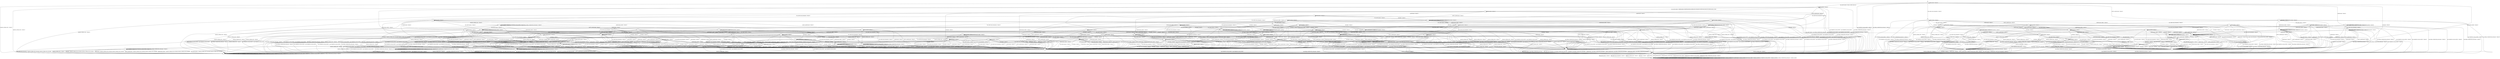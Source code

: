 digraph g {

	s0 [shape="circle" label="s0"];
	s1 [shape="circle" label="s1"];
	s2 [shape="circle" label="s2"];
	s3 [shape="circle" label="s3"];
	s4 [shape="circle" label="s4"];
	s5 [shape="circle" label="s5"];
	s6 [shape="circle" label="s6"];
	s7 [shape="circle" label="s7"];
	s8 [shape="circle" label="s8"];
	s9 [shape="circle" label="s9"];
	s10 [shape="circle" label="s10"];
	s11 [shape="circle" label="s11"];
	s12 [shape="circle" label="s12"];
	s13 [shape="circle" label="s13"];
	s14 [shape="circle" label="s14"];
	s15 [shape="circle" label="s15"];
	s16 [shape="circle" label="s16"];
	s17 [shape="circle" label="s17"];
	s18 [shape="circle" label="s18"];
	s19 [shape="circle" label="s19"];
	s20 [shape="circle" label="s20"];
	s21 [shape="circle" label="s21"];
	s22 [shape="circle" label="s22"];
	s23 [shape="circle" label="s23"];
	s24 [shape="circle" label="s24"];
	s25 [shape="circle" label="s25"];
	s26 [shape="circle" label="s26"];
	s27 [shape="circle" label="s27"];
	s28 [shape="circle" label="s28"];
	s29 [shape="circle" label="s29"];
	s30 [shape="circle" label="s30"];
	s31 [shape="circle" label="s31"];
	s32 [shape="circle" label="s32"];
	s33 [shape="circle" label="s33"];
	s34 [shape="circle" label="s34"];
	s35 [shape="circle" label="s35"];
	s36 [shape="circle" label="s36"];
	s37 [shape="circle" label="s37"];
	s38 [shape="circle" label="s38"];
	s39 [shape="circle" label="s39"];
	s40 [shape="circle" label="s40"];
	s41 [shape="circle" label="s41"];
	s42 [shape="circle" label="s42"];
	s43 [shape="circle" label="s43"];
	s44 [shape="circle" label="s44"];
	s45 [shape="circle" label="s45"];
	s46 [shape="circle" label="s46"];
	s47 [shape="circle" label="s47"];
	s48 [shape="circle" label="s48"];
	s49 [shape="circle" label="s49"];
	s50 [shape="circle" label="s50"];
	s51 [shape="circle" label="s51"];
	s52 [shape="circle" label="s52"];
	s53 [shape="circle" label="s53"];
	s54 [shape="circle" label="s54"];
	s55 [shape="circle" label="s55"];
	s56 [shape="circle" label="s56"];
	s57 [shape="circle" label="s57"];
	s58 [shape="circle" label="s58"];
	s59 [shape="circle" label="s59"];
	s60 [shape="circle" label="s60"];
	s61 [shape="circle" label="s61"];
	s62 [shape="circle" label="s62"];
	s63 [shape="circle" label="s63"];
	s64 [shape="circle" label="s64"];
	s65 [shape="circle" label="s65"];
	s66 [shape="circle" label="s66"];
	s67 [shape="circle" label="s67"];
	s68 [shape="circle" label="s68"];
	s69 [shape="circle" label="s69"];
	s70 [shape="circle" label="s70"];
	s71 [shape="circle" label="s71"];
	s72 [shape="circle" label="s72"];
	s73 [shape="circle" label="s73"];
	s74 [shape="circle" label="s74"];
	s75 [shape="circle" label="s75"];
	s76 [shape="circle" label="s76"];
	s77 [shape="circle" label="s77"];
	s0 -> s2 [label="DH_CLIENT_HELLO / HELLO_VERIFY_REQUEST"];
	s0 -> s26 [label="DH_CLIENT_KEY_EXCHANGE / TIMEOUT"];
	s0 -> s1 [label="CHANGE_CIPHER_SPEC / TIMEOUT"];
	s0 -> s19 [label="FINISHED / TIMEOUT"];
	s0 -> s0 [label="APPLICATION / TIMEOUT"];
	s0 -> s35 [label="CERTIFICATE / TIMEOUT"];
	s0 -> s30 [label="EMPTY_CERTIFICATE / TIMEOUT"];
	s0 -> s19 [label="CERTIFICATE_VERIFY / TIMEOUT"];
	s0 -> s5 [label="Alert(WARNING,CLOSE_NOTIFY) / TIMEOUT"];
	s0 -> s5 [label="Alert(FATAL,UNEXPECTED_MESSAGE) / TIMEOUT"];
	s1 -> s1 [label="DH_CLIENT_HELLO / TIMEOUT"];
	s1 -> s1 [label="DH_CLIENT_KEY_EXCHANGE / TIMEOUT"];
	s1 -> s1 [label="CHANGE_CIPHER_SPEC / TIMEOUT"];
	s1 -> s1 [label="FINISHED / TIMEOUT"];
	s1 -> s1 [label="APPLICATION / TIMEOUT"];
	s1 -> s1 [label="CERTIFICATE / TIMEOUT"];
	s1 -> s1 [label="EMPTY_CERTIFICATE / TIMEOUT"];
	s1 -> s1 [label="CERTIFICATE_VERIFY / TIMEOUT"];
	s1 -> s1 [label="Alert(WARNING,CLOSE_NOTIFY) / TIMEOUT"];
	s1 -> s1 [label="Alert(FATAL,UNEXPECTED_MESSAGE) / TIMEOUT"];
	s2 -> s3 [label="DH_CLIENT_HELLO / SERVER_HELLO,CERTIFICATE,DHE_SERVER_KEY_EXCHANGE,CERTIFICATE_REQUEST,SERVER_HELLO_DONE"];
	s2 -> s22 [label="DH_CLIENT_KEY_EXCHANGE / TIMEOUT"];
	s2 -> s1 [label="CHANGE_CIPHER_SPEC / TIMEOUT"];
	s2 -> s4 [label="FINISHED / TIMEOUT"];
	s2 -> s2 [label="APPLICATION / TIMEOUT"];
	s2 -> s24 [label="CERTIFICATE / TIMEOUT"];
	s2 -> s16 [label="EMPTY_CERTIFICATE / TIMEOUT"];
	s2 -> s4 [label="CERTIFICATE_VERIFY / TIMEOUT"];
	s2 -> s5 [label="Alert(WARNING,CLOSE_NOTIFY) / Alert(WARNING,CLOSE_NOTIFY)"];
	s2 -> s5 [label="Alert(FATAL,UNEXPECTED_MESSAGE) / TIMEOUT"];
	s3 -> s5 [label="DH_CLIENT_HELLO / Alert(FATAL,UNEXPECTED_MESSAGE)"];
	s3 -> s20 [label="DH_CLIENT_KEY_EXCHANGE / TIMEOUT"];
	s3 -> s1 [label="CHANGE_CIPHER_SPEC / TIMEOUT"];
	s3 -> s4 [label="FINISHED / TIMEOUT"];
	s3 -> s3 [label="APPLICATION / TIMEOUT"];
	s3 -> s7 [label="CERTIFICATE / TIMEOUT"];
	s3 -> s11 [label="EMPTY_CERTIFICATE / TIMEOUT"];
	s3 -> s4 [label="CERTIFICATE_VERIFY / TIMEOUT"];
	s3 -> s5 [label="Alert(WARNING,CLOSE_NOTIFY) / Alert(WARNING,CLOSE_NOTIFY)"];
	s3 -> s5 [label="Alert(FATAL,UNEXPECTED_MESSAGE) / TIMEOUT"];
	s4 -> s4 [label="DH_CLIENT_HELLO / TIMEOUT"];
	s4 -> s4 [label="DH_CLIENT_KEY_EXCHANGE / TIMEOUT"];
	s4 -> s1 [label="CHANGE_CIPHER_SPEC / TIMEOUT"];
	s4 -> s4 [label="FINISHED / TIMEOUT"];
	s4 -> s4 [label="APPLICATION / TIMEOUT"];
	s4 -> s4 [label="CERTIFICATE / TIMEOUT"];
	s4 -> s4 [label="EMPTY_CERTIFICATE / TIMEOUT"];
	s4 -> s4 [label="CERTIFICATE_VERIFY / TIMEOUT"];
	s4 -> s5 [label="Alert(WARNING,CLOSE_NOTIFY) / Alert(WARNING,CLOSE_NOTIFY)"];
	s4 -> s5 [label="Alert(FATAL,UNEXPECTED_MESSAGE) / TIMEOUT"];
	s5 -> s6 [label="DH_CLIENT_HELLO / TIMEOUT"];
	s5 -> s6 [label="DH_CLIENT_KEY_EXCHANGE / TIMEOUT"];
	s5 -> s6 [label="CHANGE_CIPHER_SPEC / TIMEOUT"];
	s5 -> s6 [label="FINISHED / TIMEOUT"];
	s5 -> s6 [label="APPLICATION / TIMEOUT"];
	s5 -> s6 [label="CERTIFICATE / TIMEOUT"];
	s5 -> s6 [label="EMPTY_CERTIFICATE / TIMEOUT"];
	s5 -> s6 [label="CERTIFICATE_VERIFY / TIMEOUT"];
	s5 -> s6 [label="Alert(WARNING,CLOSE_NOTIFY) / TIMEOUT"];
	s5 -> s6 [label="Alert(FATAL,UNEXPECTED_MESSAGE) / TIMEOUT"];
	s6 -> s6 [label="DH_CLIENT_HELLO / SOCKET_CLOSED"];
	s6 -> s6 [label="DH_CLIENT_KEY_EXCHANGE / SOCKET_CLOSED"];
	s6 -> s6 [label="CHANGE_CIPHER_SPEC / SOCKET_CLOSED"];
	s6 -> s6 [label="FINISHED / SOCKET_CLOSED"];
	s6 -> s6 [label="APPLICATION / SOCKET_CLOSED"];
	s6 -> s6 [label="CERTIFICATE / SOCKET_CLOSED"];
	s6 -> s6 [label="EMPTY_CERTIFICATE / SOCKET_CLOSED"];
	s6 -> s6 [label="CERTIFICATE_VERIFY / SOCKET_CLOSED"];
	s6 -> s6 [label="Alert(WARNING,CLOSE_NOTIFY) / SOCKET_CLOSED"];
	s6 -> s6 [label="Alert(FATAL,UNEXPECTED_MESSAGE) / SOCKET_CLOSED"];
	s7 -> s24 [label="DH_CLIENT_HELLO / TIMEOUT"];
	s7 -> s8 [label="DH_CLIENT_KEY_EXCHANGE / TIMEOUT"];
	s7 -> s1 [label="CHANGE_CIPHER_SPEC / TIMEOUT"];
	s7 -> s24 [label="FINISHED / TIMEOUT"];
	s7 -> s7 [label="APPLICATION / TIMEOUT"];
	s7 -> s4 [label="CERTIFICATE / TIMEOUT"];
	s7 -> s4 [label="EMPTY_CERTIFICATE / TIMEOUT"];
	s7 -> s18 [label="CERTIFICATE_VERIFY / TIMEOUT"];
	s7 -> s5 [label="Alert(WARNING,CLOSE_NOTIFY) / Alert(WARNING,CLOSE_NOTIFY)"];
	s7 -> s5 [label="Alert(FATAL,UNEXPECTED_MESSAGE) / TIMEOUT"];
	s8 -> s25 [label="DH_CLIENT_HELLO / TIMEOUT"];
	s8 -> s4 [label="DH_CLIENT_KEY_EXCHANGE / TIMEOUT"];
	s8 -> s1 [label="CHANGE_CIPHER_SPEC / TIMEOUT"];
	s8 -> s25 [label="FINISHED / TIMEOUT"];
	s8 -> s8 [label="APPLICATION / TIMEOUT"];
	s8 -> s4 [label="CERTIFICATE / TIMEOUT"];
	s8 -> s4 [label="EMPTY_CERTIFICATE / TIMEOUT"];
	s8 -> s9 [label="CERTIFICATE_VERIFY / TIMEOUT"];
	s8 -> s5 [label="Alert(WARNING,CLOSE_NOTIFY) / Alert(WARNING,CLOSE_NOTIFY)"];
	s8 -> s5 [label="Alert(FATAL,UNEXPECTED_MESSAGE) / TIMEOUT"];
	s9 -> s17 [label="DH_CLIENT_HELLO / TIMEOUT"];
	s9 -> s4 [label="DH_CLIENT_KEY_EXCHANGE / TIMEOUT"];
	s9 -> s10 [label="CHANGE_CIPHER_SPEC / TIMEOUT"];
	s9 -> s64 [label="FINISHED / TIMEOUT"];
	s9 -> s9 [label="APPLICATION / TIMEOUT"];
	s9 -> s4 [label="CERTIFICATE / TIMEOUT"];
	s9 -> s4 [label="EMPTY_CERTIFICATE / TIMEOUT"];
	s9 -> s4 [label="CERTIFICATE_VERIFY / TIMEOUT"];
	s9 -> s5 [label="Alert(WARNING,CLOSE_NOTIFY) / Alert(WARNING,CLOSE_NOTIFY)"];
	s9 -> s5 [label="Alert(FATAL,UNEXPECTED_MESSAGE) / TIMEOUT"];
	s10 -> s4 [label="DH_CLIENT_HELLO / TIMEOUT"];
	s10 -> s4 [label="DH_CLIENT_KEY_EXCHANGE / TIMEOUT"];
	s10 -> s1 [label="CHANGE_CIPHER_SPEC / TIMEOUT"];
	s10 -> s15 [label="FINISHED / CHANGE_CIPHER_SPEC,FINISHED,CHANGE_CIPHER_SPEC,FINISHED"];
	s10 -> s10 [label="APPLICATION / TIMEOUT"];
	s10 -> s4 [label="CERTIFICATE / TIMEOUT"];
	s10 -> s4 [label="EMPTY_CERTIFICATE / TIMEOUT"];
	s10 -> s4 [label="CERTIFICATE_VERIFY / TIMEOUT"];
	s10 -> s10 [label="Alert(WARNING,CLOSE_NOTIFY) / TIMEOUT"];
	s10 -> s10 [label="Alert(FATAL,UNEXPECTED_MESSAGE) / TIMEOUT"];
	s11 -> s71 [label="DH_CLIENT_HELLO / TIMEOUT"];
	s11 -> s31 [label="DH_CLIENT_KEY_EXCHANGE / TIMEOUT"];
	s11 -> s14 [label="CHANGE_CIPHER_SPEC / TIMEOUT"];
	s11 -> s39 [label="FINISHED / TIMEOUT"];
	s11 -> s11 [label="APPLICATION / TIMEOUT"];
	s11 -> s4 [label="CERTIFICATE / TIMEOUT"];
	s11 -> s4 [label="EMPTY_CERTIFICATE / TIMEOUT"];
	s11 -> s12 [label="CERTIFICATE_VERIFY / TIMEOUT"];
	s11 -> s5 [label="Alert(WARNING,CLOSE_NOTIFY) / Alert(WARNING,CLOSE_NOTIFY)"];
	s11 -> s5 [label="Alert(FATAL,UNEXPECTED_MESSAGE) / TIMEOUT"];
	s12 -> s69 [label="DH_CLIENT_HELLO / TIMEOUT"];
	s12 -> s61 [label="DH_CLIENT_KEY_EXCHANGE / TIMEOUT"];
	s12 -> s13 [label="CHANGE_CIPHER_SPEC / TIMEOUT"];
	s12 -> s54 [label="FINISHED / TIMEOUT"];
	s12 -> s12 [label="APPLICATION / TIMEOUT"];
	s12 -> s4 [label="CERTIFICATE / TIMEOUT"];
	s12 -> s4 [label="EMPTY_CERTIFICATE / TIMEOUT"];
	s12 -> s4 [label="CERTIFICATE_VERIFY / TIMEOUT"];
	s12 -> s5 [label="Alert(WARNING,CLOSE_NOTIFY) / Alert(WARNING,CLOSE_NOTIFY)"];
	s12 -> s5 [label="Alert(FATAL,UNEXPECTED_MESSAGE) / TIMEOUT"];
	s13 -> s5 [label="DH_CLIENT_HELLO / Alert(FATAL,HANDSHAKE_FAILURE)"];
	s13 -> s5 [label="DH_CLIENT_KEY_EXCHANGE / Alert(FATAL,HANDSHAKE_FAILURE)"];
	s13 -> s1 [label="CHANGE_CIPHER_SPEC / TIMEOUT"];
	s13 -> s5 [label="FINISHED / Alert(FATAL,HANDSHAKE_FAILURE)"];
	s13 -> s13 [label="APPLICATION / TIMEOUT"];
	s13 -> s5 [label="CERTIFICATE / Alert(FATAL,HANDSHAKE_FAILURE)"];
	s13 -> s5 [label="EMPTY_CERTIFICATE / Alert(FATAL,HANDSHAKE_FAILURE)"];
	s13 -> s5 [label="CERTIFICATE_VERIFY / Alert(FATAL,HANDSHAKE_FAILURE)"];
	s13 -> s13 [label="Alert(WARNING,CLOSE_NOTIFY) / TIMEOUT"];
	s13 -> s13 [label="Alert(FATAL,UNEXPECTED_MESSAGE) / TIMEOUT"];
	s14 -> s5 [label="DH_CLIENT_HELLO / Alert(FATAL,UNEXPECTED_MESSAGE)"];
	s14 -> s5 [label="DH_CLIENT_KEY_EXCHANGE / Alert(FATAL,UNEXPECTED_MESSAGE)"];
	s14 -> s1 [label="CHANGE_CIPHER_SPEC / TIMEOUT"];
	s14 -> s5 [label="FINISHED / Alert(FATAL,UNEXPECTED_MESSAGE)"];
	s14 -> s14 [label="APPLICATION / TIMEOUT"];
	s14 -> s5 [label="CERTIFICATE / Alert(FATAL,UNEXPECTED_MESSAGE)"];
	s14 -> s5 [label="EMPTY_CERTIFICATE / Alert(FATAL,UNEXPECTED_MESSAGE)"];
	s14 -> s5 [label="CERTIFICATE_VERIFY / Alert(FATAL,UNEXPECTED_MESSAGE)"];
	s14 -> s14 [label="Alert(WARNING,CLOSE_NOTIFY) / TIMEOUT"];
	s14 -> s14 [label="Alert(FATAL,UNEXPECTED_MESSAGE) / TIMEOUT"];
	s15 -> s15 [label="DH_CLIENT_HELLO / TIMEOUT"];
	s15 -> s15 [label="DH_CLIENT_KEY_EXCHANGE / TIMEOUT"];
	s15 -> s1 [label="CHANGE_CIPHER_SPEC / TIMEOUT"];
	s15 -> s15 [label="FINISHED / TIMEOUT"];
	s15 -> s5 [label="APPLICATION / APPLICATION"];
	s15 -> s15 [label="CERTIFICATE / TIMEOUT"];
	s15 -> s15 [label="EMPTY_CERTIFICATE / TIMEOUT"];
	s15 -> s15 [label="CERTIFICATE_VERIFY / TIMEOUT"];
	s15 -> s5 [label="Alert(WARNING,CLOSE_NOTIFY) / TIMEOUT"];
	s15 -> s5 [label="Alert(FATAL,UNEXPECTED_MESSAGE) / TIMEOUT"];
	s16 -> s71 [label="DH_CLIENT_HELLO / TIMEOUT"];
	s16 -> s52 [label="DH_CLIENT_KEY_EXCHANGE / TIMEOUT"];
	s16 -> s14 [label="CHANGE_CIPHER_SPEC / TIMEOUT"];
	s16 -> s39 [label="FINISHED / TIMEOUT"];
	s16 -> s16 [label="APPLICATION / TIMEOUT"];
	s16 -> s4 [label="CERTIFICATE / TIMEOUT"];
	s16 -> s4 [label="EMPTY_CERTIFICATE / TIMEOUT"];
	s16 -> s42 [label="CERTIFICATE_VERIFY / TIMEOUT"];
	s16 -> s5 [label="Alert(WARNING,CLOSE_NOTIFY) / Alert(WARNING,CLOSE_NOTIFY)"];
	s16 -> s5 [label="Alert(FATAL,UNEXPECTED_MESSAGE) / TIMEOUT"];
	s17 -> s4 [label="DH_CLIENT_HELLO / TIMEOUT"];
	s17 -> s4 [label="DH_CLIENT_KEY_EXCHANGE / TIMEOUT"];
	s17 -> s14 [label="CHANGE_CIPHER_SPEC / TIMEOUT"];
	s17 -> s45 [label="FINISHED / TIMEOUT"];
	s17 -> s17 [label="APPLICATION / TIMEOUT"];
	s17 -> s4 [label="CERTIFICATE / TIMEOUT"];
	s17 -> s4 [label="EMPTY_CERTIFICATE / TIMEOUT"];
	s17 -> s4 [label="CERTIFICATE_VERIFY / TIMEOUT"];
	s17 -> s5 [label="Alert(WARNING,CLOSE_NOTIFY) / Alert(WARNING,CLOSE_NOTIFY)"];
	s17 -> s5 [label="Alert(FATAL,UNEXPECTED_MESSAGE) / TIMEOUT"];
	s18 -> s76 [label="DH_CLIENT_HELLO / TIMEOUT"];
	s18 -> s9 [label="DH_CLIENT_KEY_EXCHANGE / TIMEOUT"];
	s18 -> s14 [label="CHANGE_CIPHER_SPEC / TIMEOUT"];
	s18 -> s63 [label="FINISHED / TIMEOUT"];
	s18 -> s18 [label="APPLICATION / TIMEOUT"];
	s18 -> s4 [label="CERTIFICATE / TIMEOUT"];
	s18 -> s4 [label="EMPTY_CERTIFICATE / TIMEOUT"];
	s18 -> s4 [label="CERTIFICATE_VERIFY / TIMEOUT"];
	s18 -> s5 [label="Alert(WARNING,CLOSE_NOTIFY) / Alert(WARNING,CLOSE_NOTIFY)"];
	s18 -> s5 [label="Alert(FATAL,UNEXPECTED_MESSAGE) / TIMEOUT"];
	s19 -> s19 [label="DH_CLIENT_HELLO / TIMEOUT"];
	s19 -> s19 [label="DH_CLIENT_KEY_EXCHANGE / TIMEOUT"];
	s19 -> s1 [label="CHANGE_CIPHER_SPEC / TIMEOUT"];
	s19 -> s19 [label="FINISHED / TIMEOUT"];
	s19 -> s19 [label="APPLICATION / TIMEOUT"];
	s19 -> s19 [label="CERTIFICATE / TIMEOUT"];
	s19 -> s19 [label="EMPTY_CERTIFICATE / TIMEOUT"];
	s19 -> s19 [label="CERTIFICATE_VERIFY / TIMEOUT"];
	s19 -> s5 [label="Alert(WARNING,CLOSE_NOTIFY) / TIMEOUT"];
	s19 -> s5 [label="Alert(FATAL,UNEXPECTED_MESSAGE) / TIMEOUT"];
	s20 -> s29 [label="DH_CLIENT_HELLO / TIMEOUT"];
	s20 -> s4 [label="DH_CLIENT_KEY_EXCHANGE / TIMEOUT"];
	s20 -> s21 [label="CHANGE_CIPHER_SPEC / TIMEOUT"];
	s20 -> s34 [label="FINISHED / TIMEOUT"];
	s20 -> s20 [label="APPLICATION / TIMEOUT"];
	s20 -> s32 [label="CERTIFICATE / TIMEOUT"];
	s20 -> s31 [label="EMPTY_CERTIFICATE / TIMEOUT"];
	s20 -> s44 [label="CERTIFICATE_VERIFY / TIMEOUT"];
	s20 -> s5 [label="Alert(WARNING,CLOSE_NOTIFY) / Alert(WARNING,CLOSE_NOTIFY)"];
	s20 -> s5 [label="Alert(FATAL,UNEXPECTED_MESSAGE) / TIMEOUT"];
	s21 -> s29 [label="DH_CLIENT_HELLO / TIMEOUT"];
	s21 -> s4 [label="DH_CLIENT_KEY_EXCHANGE / TIMEOUT"];
	s21 -> s1 [label="CHANGE_CIPHER_SPEC / TIMEOUT"];
	s21 -> s15 [label="FINISHED / CHANGE_CIPHER_SPEC,FINISHED,CHANGE_CIPHER_SPEC,FINISHED"];
	s21 -> s21 [label="APPLICATION / TIMEOUT"];
	s21 -> s55 [label="CERTIFICATE / TIMEOUT"];
	s21 -> s33 [label="EMPTY_CERTIFICATE / TIMEOUT"];
	s21 -> s23 [label="CERTIFICATE_VERIFY / TIMEOUT"];
	s21 -> s21 [label="Alert(WARNING,CLOSE_NOTIFY) / TIMEOUT"];
	s21 -> s21 [label="Alert(FATAL,UNEXPECTED_MESSAGE) / TIMEOUT"];
	s22 -> s29 [label="DH_CLIENT_HELLO / TIMEOUT"];
	s22 -> s4 [label="DH_CLIENT_KEY_EXCHANGE / TIMEOUT"];
	s22 -> s14 [label="CHANGE_CIPHER_SPEC / TIMEOUT"];
	s22 -> s34 [label="FINISHED / TIMEOUT"];
	s22 -> s22 [label="APPLICATION / TIMEOUT"];
	s22 -> s52 [label="CERTIFICATE / TIMEOUT"];
	s22 -> s52 [label="EMPTY_CERTIFICATE / TIMEOUT"];
	s22 -> s22 [label="CERTIFICATE_VERIFY / TIMEOUT"];
	s22 -> s5 [label="Alert(WARNING,CLOSE_NOTIFY) / Alert(WARNING,CLOSE_NOTIFY)"];
	s22 -> s5 [label="Alert(FATAL,UNEXPECTED_MESSAGE) / TIMEOUT"];
	s23 -> s23 [label="DH_CLIENT_HELLO / TIMEOUT"];
	s23 -> s4 [label="DH_CLIENT_KEY_EXCHANGE / TIMEOUT"];
	s23 -> s13 [label="CHANGE_CIPHER_SPEC / TIMEOUT"];
	s23 -> s74 [label="FINISHED / TIMEOUT"];
	s23 -> s4 [label="APPLICATION / TIMEOUT"];
	s23 -> s46 [label="CERTIFICATE / TIMEOUT"];
	s23 -> s46 [label="EMPTY_CERTIFICATE / TIMEOUT"];
	s23 -> s4 [label="CERTIFICATE_VERIFY / TIMEOUT"];
	s23 -> s5 [label="Alert(WARNING,CLOSE_NOTIFY) / Alert(WARNING,CLOSE_NOTIFY)"];
	s23 -> s5 [label="Alert(FATAL,UNEXPECTED_MESSAGE) / TIMEOUT"];
	s24 -> s24 [label="DH_CLIENT_HELLO / TIMEOUT"];
	s24 -> s25 [label="DH_CLIENT_KEY_EXCHANGE / TIMEOUT"];
	s24 -> s1 [label="CHANGE_CIPHER_SPEC / TIMEOUT"];
	s24 -> s24 [label="FINISHED / TIMEOUT"];
	s24 -> s24 [label="APPLICATION / TIMEOUT"];
	s24 -> s4 [label="CERTIFICATE / TIMEOUT"];
	s24 -> s4 [label="EMPTY_CERTIFICATE / TIMEOUT"];
	s24 -> s42 [label="CERTIFICATE_VERIFY / TIMEOUT"];
	s24 -> s5 [label="Alert(WARNING,CLOSE_NOTIFY) / Alert(WARNING,CLOSE_NOTIFY)"];
	s24 -> s5 [label="Alert(FATAL,UNEXPECTED_MESSAGE) / TIMEOUT"];
	s25 -> s25 [label="DH_CLIENT_HELLO / TIMEOUT"];
	s25 -> s4 [label="DH_CLIENT_KEY_EXCHANGE / TIMEOUT"];
	s25 -> s1 [label="CHANGE_CIPHER_SPEC / TIMEOUT"];
	s25 -> s25 [label="FINISHED / TIMEOUT"];
	s25 -> s25 [label="APPLICATION / TIMEOUT"];
	s25 -> s4 [label="CERTIFICATE / TIMEOUT"];
	s25 -> s4 [label="EMPTY_CERTIFICATE / TIMEOUT"];
	s25 -> s43 [label="CERTIFICATE_VERIFY / TIMEOUT"];
	s25 -> s5 [label="Alert(WARNING,CLOSE_NOTIFY) / Alert(WARNING,CLOSE_NOTIFY)"];
	s25 -> s5 [label="Alert(FATAL,UNEXPECTED_MESSAGE) / TIMEOUT"];
	s26 -> s62 [label="DH_CLIENT_HELLO / TIMEOUT"];
	s26 -> s19 [label="DH_CLIENT_KEY_EXCHANGE / TIMEOUT"];
	s26 -> s28 [label="CHANGE_CIPHER_SPEC / TIMEOUT"];
	s26 -> s38 [label="FINISHED / TIMEOUT"];
	s26 -> s26 [label="APPLICATION / TIMEOUT"];
	s26 -> s60 [label="CERTIFICATE / TIMEOUT"];
	s26 -> s60 [label="EMPTY_CERTIFICATE / TIMEOUT"];
	s26 -> s27 [label="CERTIFICATE_VERIFY / TIMEOUT"];
	s26 -> s5 [label="Alert(WARNING,CLOSE_NOTIFY) / TIMEOUT"];
	s26 -> s5 [label="Alert(FATAL,UNEXPECTED_MESSAGE) / TIMEOUT"];
	s27 -> s72 [label="DH_CLIENT_HELLO / TIMEOUT"];
	s27 -> s19 [label="DH_CLIENT_KEY_EXCHANGE / TIMEOUT"];
	s27 -> s28 [label="CHANGE_CIPHER_SPEC / TIMEOUT"];
	s27 -> s47 [label="FINISHED / TIMEOUT"];
	s27 -> s27 [label="APPLICATION / TIMEOUT"];
	s27 -> s53 [label="CERTIFICATE / TIMEOUT"];
	s27 -> s53 [label="EMPTY_CERTIFICATE / TIMEOUT"];
	s27 -> s19 [label="CERTIFICATE_VERIFY / TIMEOUT"];
	s27 -> s5 [label="Alert(WARNING,CLOSE_NOTIFY) / TIMEOUT"];
	s27 -> s5 [label="Alert(FATAL,UNEXPECTED_MESSAGE) / TIMEOUT"];
	s28 -> s5 [label="DH_CLIENT_HELLO / TIMEOUT"];
	s28 -> s5 [label="DH_CLIENT_KEY_EXCHANGE / TIMEOUT"];
	s28 -> s1 [label="CHANGE_CIPHER_SPEC / TIMEOUT"];
	s28 -> s5 [label="FINISHED / TIMEOUT"];
	s28 -> s28 [label="APPLICATION / TIMEOUT"];
	s28 -> s5 [label="CERTIFICATE / TIMEOUT"];
	s28 -> s5 [label="EMPTY_CERTIFICATE / TIMEOUT"];
	s28 -> s5 [label="CERTIFICATE_VERIFY / TIMEOUT"];
	s28 -> s28 [label="Alert(WARNING,CLOSE_NOTIFY) / TIMEOUT"];
	s28 -> s28 [label="Alert(FATAL,UNEXPECTED_MESSAGE) / TIMEOUT"];
	s29 -> s4 [label="DH_CLIENT_HELLO / TIMEOUT"];
	s29 -> s4 [label="DH_CLIENT_KEY_EXCHANGE / TIMEOUT"];
	s29 -> s14 [label="CHANGE_CIPHER_SPEC / TIMEOUT"];
	s29 -> s58 [label="FINISHED / TIMEOUT"];
	s29 -> s29 [label="APPLICATION / TIMEOUT"];
	s29 -> s50 [label="CERTIFICATE / TIMEOUT"];
	s29 -> s50 [label="EMPTY_CERTIFICATE / TIMEOUT"];
	s29 -> s29 [label="CERTIFICATE_VERIFY / TIMEOUT"];
	s29 -> s5 [label="Alert(WARNING,CLOSE_NOTIFY) / Alert(WARNING,CLOSE_NOTIFY)"];
	s29 -> s5 [label="Alert(FATAL,UNEXPECTED_MESSAGE) / TIMEOUT"];
	s30 -> s68 [label="DH_CLIENT_HELLO / TIMEOUT"];
	s30 -> s60 [label="DH_CLIENT_KEY_EXCHANGE / TIMEOUT"];
	s30 -> s28 [label="CHANGE_CIPHER_SPEC / TIMEOUT"];
	s30 -> s30 [label="FINISHED / TIMEOUT"];
	s30 -> s30 [label="APPLICATION / TIMEOUT"];
	s30 -> s19 [label="CERTIFICATE / TIMEOUT"];
	s30 -> s19 [label="EMPTY_CERTIFICATE / TIMEOUT"];
	s30 -> s41 [label="CERTIFICATE_VERIFY / TIMEOUT"];
	s30 -> s5 [label="Alert(WARNING,CLOSE_NOTIFY) / TIMEOUT"];
	s30 -> s5 [label="Alert(FATAL,UNEXPECTED_MESSAGE) / TIMEOUT"];
	s31 -> s50 [label="DH_CLIENT_HELLO / TIMEOUT"];
	s31 -> s4 [label="DH_CLIENT_KEY_EXCHANGE / TIMEOUT"];
	s31 -> s10 [label="CHANGE_CIPHER_SPEC / TIMEOUT"];
	s31 -> s49 [label="FINISHED / TIMEOUT"];
	s31 -> s31 [label="APPLICATION / TIMEOUT"];
	s31 -> s4 [label="CERTIFICATE / TIMEOUT"];
	s31 -> s4 [label="EMPTY_CERTIFICATE / TIMEOUT"];
	s31 -> s61 [label="CERTIFICATE_VERIFY / TIMEOUT"];
	s31 -> s5 [label="Alert(WARNING,CLOSE_NOTIFY) / Alert(WARNING,CLOSE_NOTIFY)"];
	s31 -> s5 [label="Alert(FATAL,UNEXPECTED_MESSAGE) / TIMEOUT"];
	s32 -> s50 [label="DH_CLIENT_HELLO / TIMEOUT"];
	s32 -> s4 [label="DH_CLIENT_KEY_EXCHANGE / TIMEOUT"];
	s32 -> s10 [label="CHANGE_CIPHER_SPEC / TIMEOUT"];
	s32 -> s49 [label="FINISHED / TIMEOUT"];
	s32 -> s32 [label="APPLICATION / TIMEOUT"];
	s32 -> s4 [label="CERTIFICATE / TIMEOUT"];
	s32 -> s4 [label="EMPTY_CERTIFICATE / TIMEOUT"];
	s32 -> s9 [label="CERTIFICATE_VERIFY / TIMEOUT"];
	s32 -> s5 [label="Alert(WARNING,CLOSE_NOTIFY) / Alert(WARNING,CLOSE_NOTIFY)"];
	s32 -> s5 [label="Alert(FATAL,UNEXPECTED_MESSAGE) / TIMEOUT"];
	s33 -> s50 [label="DH_CLIENT_HELLO / TIMEOUT"];
	s33 -> s4 [label="DH_CLIENT_KEY_EXCHANGE / TIMEOUT"];
	s33 -> s14 [label="CHANGE_CIPHER_SPEC / TIMEOUT"];
	s33 -> s36 [label="FINISHED / TIMEOUT"];
	s33 -> s4 [label="APPLICATION / TIMEOUT"];
	s33 -> s4 [label="CERTIFICATE / TIMEOUT"];
	s33 -> s4 [label="EMPTY_CERTIFICATE / TIMEOUT"];
	s33 -> s46 [label="CERTIFICATE_VERIFY / TIMEOUT"];
	s33 -> s5 [label="Alert(WARNING,CLOSE_NOTIFY) / Alert(WARNING,CLOSE_NOTIFY)"];
	s33 -> s5 [label="Alert(FATAL,UNEXPECTED_MESSAGE) / TIMEOUT"];
	s34 -> s58 [label="DH_CLIENT_HELLO / TIMEOUT"];
	s34 -> s4 [label="DH_CLIENT_KEY_EXCHANGE / TIMEOUT"];
	s34 -> s14 [label="CHANGE_CIPHER_SPEC / TIMEOUT"];
	s34 -> s4 [label="FINISHED / TIMEOUT"];
	s34 -> s34 [label="APPLICATION / TIMEOUT"];
	s34 -> s49 [label="CERTIFICATE / TIMEOUT"];
	s34 -> s49 [label="EMPTY_CERTIFICATE / TIMEOUT"];
	s34 -> s34 [label="CERTIFICATE_VERIFY / TIMEOUT"];
	s34 -> s5 [label="Alert(WARNING,CLOSE_NOTIFY) / Alert(WARNING,CLOSE_NOTIFY)"];
	s34 -> s5 [label="Alert(FATAL,UNEXPECTED_MESSAGE) / TIMEOUT"];
	s35 -> s35 [label="DH_CLIENT_HELLO / TIMEOUT"];
	s35 -> s77 [label="DH_CLIENT_KEY_EXCHANGE / TIMEOUT"];
	s35 -> s1 [label="CHANGE_CIPHER_SPEC / TIMEOUT"];
	s35 -> s35 [label="FINISHED / TIMEOUT"];
	s35 -> s35 [label="APPLICATION / TIMEOUT"];
	s35 -> s19 [label="CERTIFICATE / TIMEOUT"];
	s35 -> s19 [label="EMPTY_CERTIFICATE / TIMEOUT"];
	s35 -> s41 [label="CERTIFICATE_VERIFY / TIMEOUT"];
	s35 -> s5 [label="Alert(WARNING,CLOSE_NOTIFY) / TIMEOUT"];
	s35 -> s5 [label="Alert(FATAL,UNEXPECTED_MESSAGE) / TIMEOUT"];
	s36 -> s36 [label="DH_CLIENT_HELLO / TIMEOUT"];
	s36 -> s4 [label="DH_CLIENT_KEY_EXCHANGE / TIMEOUT"];
	s36 -> s37 [label="CHANGE_CIPHER_SPEC / TIMEOUT"];
	s36 -> s4 [label="FINISHED / TIMEOUT"];
	s36 -> s4 [label="APPLICATION / TIMEOUT"];
	s36 -> s4 [label="CERTIFICATE / TIMEOUT"];
	s36 -> s4 [label="EMPTY_CERTIFICATE / TIMEOUT"];
	s36 -> s40 [label="CERTIFICATE_VERIFY / TIMEOUT"];
	s36 -> s5 [label="Alert(WARNING,CLOSE_NOTIFY) / Alert(WARNING,CLOSE_NOTIFY)"];
	s36 -> s5 [label="Alert(FATAL,UNEXPECTED_MESSAGE) / TIMEOUT"];
	s37 -> s1 [label="DH_CLIENT_HELLO / CHANGE_CIPHER_SPEC,FINISHED,CHANGE_CIPHER_SPEC,FINISHED"];
	s37 -> s1 [label="DH_CLIENT_KEY_EXCHANGE / CHANGE_CIPHER_SPEC,FINISHED,CHANGE_CIPHER_SPEC,FINISHED"];
	s37 -> s1 [label="CHANGE_CIPHER_SPEC / TIMEOUT"];
	s37 -> s1 [label="FINISHED / CHANGE_CIPHER_SPEC,FINISHED,CHANGE_CIPHER_SPEC,FINISHED"];
	s37 -> s37 [label="APPLICATION / TIMEOUT"];
	s37 -> s1 [label="CERTIFICATE / CHANGE_CIPHER_SPEC,FINISHED,CHANGE_CIPHER_SPEC,FINISHED"];
	s37 -> s1 [label="EMPTY_CERTIFICATE / CHANGE_CIPHER_SPEC,FINISHED,CHANGE_CIPHER_SPEC,FINISHED"];
	s37 -> s1 [label="CERTIFICATE_VERIFY / CHANGE_CIPHER_SPEC,FINISHED,CHANGE_CIPHER_SPEC,FINISHED"];
	s37 -> s37 [label="Alert(WARNING,CLOSE_NOTIFY) / TIMEOUT"];
	s37 -> s37 [label="Alert(FATAL,UNEXPECTED_MESSAGE) / TIMEOUT"];
	s38 -> s38 [label="DH_CLIENT_HELLO / TIMEOUT"];
	s38 -> s19 [label="DH_CLIENT_KEY_EXCHANGE / TIMEOUT"];
	s38 -> s28 [label="CHANGE_CIPHER_SPEC / TIMEOUT"];
	s38 -> s19 [label="FINISHED / TIMEOUT"];
	s38 -> s38 [label="APPLICATION / TIMEOUT"];
	s38 -> s48 [label="CERTIFICATE / TIMEOUT"];
	s38 -> s48 [label="EMPTY_CERTIFICATE / TIMEOUT"];
	s38 -> s47 [label="CERTIFICATE_VERIFY / TIMEOUT"];
	s38 -> s5 [label="Alert(WARNING,CLOSE_NOTIFY) / TIMEOUT"];
	s38 -> s5 [label="Alert(FATAL,UNEXPECTED_MESSAGE) / TIMEOUT"];
	s39 -> s39 [label="DH_CLIENT_HELLO / TIMEOUT"];
	s39 -> s49 [label="DH_CLIENT_KEY_EXCHANGE / TIMEOUT"];
	s39 -> s14 [label="CHANGE_CIPHER_SPEC / TIMEOUT"];
	s39 -> s4 [label="FINISHED / TIMEOUT"];
	s39 -> s39 [label="APPLICATION / TIMEOUT"];
	s39 -> s4 [label="CERTIFICATE / TIMEOUT"];
	s39 -> s4 [label="EMPTY_CERTIFICATE / TIMEOUT"];
	s39 -> s63 [label="CERTIFICATE_VERIFY / TIMEOUT"];
	s39 -> s5 [label="Alert(WARNING,CLOSE_NOTIFY) / Alert(WARNING,CLOSE_NOTIFY)"];
	s39 -> s5 [label="Alert(FATAL,UNEXPECTED_MESSAGE) / TIMEOUT"];
	s40 -> s40 [label="DH_CLIENT_HELLO / TIMEOUT"];
	s40 -> s4 [label="DH_CLIENT_KEY_EXCHANGE / TIMEOUT"];
	s40 -> s37 [label="CHANGE_CIPHER_SPEC / TIMEOUT"];
	s40 -> s4 [label="FINISHED / TIMEOUT"];
	s40 -> s4 [label="APPLICATION / TIMEOUT"];
	s40 -> s4 [label="CERTIFICATE / TIMEOUT"];
	s40 -> s4 [label="EMPTY_CERTIFICATE / TIMEOUT"];
	s40 -> s4 [label="CERTIFICATE_VERIFY / TIMEOUT"];
	s40 -> s5 [label="Alert(WARNING,CLOSE_NOTIFY) / Alert(WARNING,CLOSE_NOTIFY)"];
	s40 -> s5 [label="Alert(FATAL,UNEXPECTED_MESSAGE) / TIMEOUT"];
	s41 -> s41 [label="DH_CLIENT_HELLO / TIMEOUT"];
	s41 -> s53 [label="DH_CLIENT_KEY_EXCHANGE / TIMEOUT"];
	s41 -> s28 [label="CHANGE_CIPHER_SPEC / TIMEOUT"];
	s41 -> s41 [label="FINISHED / TIMEOUT"];
	s41 -> s41 [label="APPLICATION / TIMEOUT"];
	s41 -> s19 [label="CERTIFICATE / TIMEOUT"];
	s41 -> s19 [label="EMPTY_CERTIFICATE / TIMEOUT"];
	s41 -> s19 [label="CERTIFICATE_VERIFY / TIMEOUT"];
	s41 -> s5 [label="Alert(WARNING,CLOSE_NOTIFY) / TIMEOUT"];
	s41 -> s5 [label="Alert(FATAL,UNEXPECTED_MESSAGE) / TIMEOUT"];
	s42 -> s76 [label="DH_CLIENT_HELLO / TIMEOUT"];
	s42 -> s43 [label="DH_CLIENT_KEY_EXCHANGE / TIMEOUT"];
	s42 -> s14 [label="CHANGE_CIPHER_SPEC / TIMEOUT"];
	s42 -> s63 [label="FINISHED / TIMEOUT"];
	s42 -> s42 [label="APPLICATION / TIMEOUT"];
	s42 -> s4 [label="CERTIFICATE / TIMEOUT"];
	s42 -> s4 [label="EMPTY_CERTIFICATE / TIMEOUT"];
	s42 -> s4 [label="CERTIFICATE_VERIFY / TIMEOUT"];
	s42 -> s5 [label="Alert(WARNING,CLOSE_NOTIFY) / Alert(WARNING,CLOSE_NOTIFY)"];
	s42 -> s5 [label="Alert(FATAL,UNEXPECTED_MESSAGE) / TIMEOUT"];
	s43 -> s17 [label="DH_CLIENT_HELLO / TIMEOUT"];
	s43 -> s4 [label="DH_CLIENT_KEY_EXCHANGE / TIMEOUT"];
	s43 -> s14 [label="CHANGE_CIPHER_SPEC / TIMEOUT"];
	s43 -> s64 [label="FINISHED / TIMEOUT"];
	s43 -> s43 [label="APPLICATION / TIMEOUT"];
	s43 -> s4 [label="CERTIFICATE / TIMEOUT"];
	s43 -> s4 [label="EMPTY_CERTIFICATE / TIMEOUT"];
	s43 -> s4 [label="CERTIFICATE_VERIFY / TIMEOUT"];
	s43 -> s5 [label="Alert(WARNING,CLOSE_NOTIFY) / Alert(WARNING,CLOSE_NOTIFY)"];
	s43 -> s5 [label="Alert(FATAL,UNEXPECTED_MESSAGE) / TIMEOUT"];
	s44 -> s44 [label="DH_CLIENT_HELLO / TIMEOUT"];
	s44 -> s4 [label="DH_CLIENT_KEY_EXCHANGE / TIMEOUT"];
	s44 -> s13 [label="CHANGE_CIPHER_SPEC / TIMEOUT"];
	s44 -> s67 [label="FINISHED / TIMEOUT"];
	s44 -> s44 [label="APPLICATION / TIMEOUT"];
	s44 -> s61 [label="CERTIFICATE / TIMEOUT"];
	s44 -> s61 [label="EMPTY_CERTIFICATE / TIMEOUT"];
	s44 -> s4 [label="CERTIFICATE_VERIFY / TIMEOUT"];
	s44 -> s5 [label="Alert(WARNING,CLOSE_NOTIFY) / Alert(WARNING,CLOSE_NOTIFY)"];
	s44 -> s5 [label="Alert(FATAL,UNEXPECTED_MESSAGE) / TIMEOUT"];
	s45 -> s4 [label="DH_CLIENT_HELLO / TIMEOUT"];
	s45 -> s4 [label="DH_CLIENT_KEY_EXCHANGE / TIMEOUT"];
	s45 -> s14 [label="CHANGE_CIPHER_SPEC / TIMEOUT"];
	s45 -> s4 [label="FINISHED / TIMEOUT"];
	s45 -> s45 [label="APPLICATION / TIMEOUT"];
	s45 -> s4 [label="CERTIFICATE / TIMEOUT"];
	s45 -> s4 [label="EMPTY_CERTIFICATE / TIMEOUT"];
	s45 -> s4 [label="CERTIFICATE_VERIFY / TIMEOUT"];
	s45 -> s5 [label="Alert(WARNING,CLOSE_NOTIFY) / Alert(WARNING,CLOSE_NOTIFY)"];
	s45 -> s5 [label="Alert(FATAL,UNEXPECTED_MESSAGE) / TIMEOUT"];
	s46 -> s46 [label="DH_CLIENT_HELLO / TIMEOUT"];
	s46 -> s4 [label="DH_CLIENT_KEY_EXCHANGE / TIMEOUT"];
	s46 -> s13 [label="CHANGE_CIPHER_SPEC / TIMEOUT"];
	s46 -> s46 [label="FINISHED / TIMEOUT"];
	s46 -> s4 [label="APPLICATION / TIMEOUT"];
	s46 -> s4 [label="CERTIFICATE / TIMEOUT"];
	s46 -> s4 [label="EMPTY_CERTIFICATE / TIMEOUT"];
	s46 -> s4 [label="CERTIFICATE_VERIFY / TIMEOUT"];
	s46 -> s5 [label="Alert(WARNING,CLOSE_NOTIFY) / Alert(WARNING,CLOSE_NOTIFY)"];
	s46 -> s5 [label="Alert(FATAL,UNEXPECTED_MESSAGE) / TIMEOUT"];
	s47 -> s47 [label="DH_CLIENT_HELLO / TIMEOUT"];
	s47 -> s19 [label="DH_CLIENT_KEY_EXCHANGE / TIMEOUT"];
	s47 -> s28 [label="CHANGE_CIPHER_SPEC / TIMEOUT"];
	s47 -> s19 [label="FINISHED / TIMEOUT"];
	s47 -> s47 [label="APPLICATION / TIMEOUT"];
	s47 -> s57 [label="CERTIFICATE / TIMEOUT"];
	s47 -> s57 [label="EMPTY_CERTIFICATE / TIMEOUT"];
	s47 -> s19 [label="CERTIFICATE_VERIFY / TIMEOUT"];
	s47 -> s5 [label="Alert(WARNING,CLOSE_NOTIFY) / TIMEOUT"];
	s47 -> s5 [label="Alert(FATAL,UNEXPECTED_MESSAGE) / TIMEOUT"];
	s48 -> s65 [label="DH_CLIENT_HELLO / TIMEOUT"];
	s48 -> s19 [label="DH_CLIENT_KEY_EXCHANGE / TIMEOUT"];
	s48 -> s28 [label="CHANGE_CIPHER_SPEC / TIMEOUT"];
	s48 -> s19 [label="FINISHED / TIMEOUT"];
	s48 -> s48 [label="APPLICATION / TIMEOUT"];
	s48 -> s19 [label="CERTIFICATE / TIMEOUT"];
	s48 -> s19 [label="EMPTY_CERTIFICATE / TIMEOUT"];
	s48 -> s57 [label="CERTIFICATE_VERIFY / TIMEOUT"];
	s48 -> s5 [label="Alert(WARNING,CLOSE_NOTIFY) / TIMEOUT"];
	s48 -> s5 [label="Alert(FATAL,UNEXPECTED_MESSAGE) / TIMEOUT"];
	s49 -> s51 [label="DH_CLIENT_HELLO / TIMEOUT"];
	s49 -> s4 [label="DH_CLIENT_KEY_EXCHANGE / TIMEOUT"];
	s49 -> s14 [label="CHANGE_CIPHER_SPEC / TIMEOUT"];
	s49 -> s4 [label="FINISHED / TIMEOUT"];
	s49 -> s49 [label="APPLICATION / TIMEOUT"];
	s49 -> s4 [label="CERTIFICATE / TIMEOUT"];
	s49 -> s4 [label="EMPTY_CERTIFICATE / TIMEOUT"];
	s49 -> s64 [label="CERTIFICATE_VERIFY / TIMEOUT"];
	s49 -> s5 [label="Alert(WARNING,CLOSE_NOTIFY) / Alert(WARNING,CLOSE_NOTIFY)"];
	s49 -> s5 [label="Alert(FATAL,UNEXPECTED_MESSAGE) / TIMEOUT"];
	s50 -> s4 [label="DH_CLIENT_HELLO / TIMEOUT"];
	s50 -> s4 [label="DH_CLIENT_KEY_EXCHANGE / TIMEOUT"];
	s50 -> s14 [label="CHANGE_CIPHER_SPEC / TIMEOUT"];
	s50 -> s51 [label="FINISHED / TIMEOUT"];
	s50 -> s50 [label="APPLICATION / TIMEOUT"];
	s50 -> s4 [label="CERTIFICATE / TIMEOUT"];
	s50 -> s4 [label="EMPTY_CERTIFICATE / TIMEOUT"];
	s50 -> s17 [label="CERTIFICATE_VERIFY / TIMEOUT"];
	s50 -> s5 [label="Alert(WARNING,CLOSE_NOTIFY) / Alert(WARNING,CLOSE_NOTIFY)"];
	s50 -> s5 [label="Alert(FATAL,UNEXPECTED_MESSAGE) / TIMEOUT"];
	s51 -> s4 [label="DH_CLIENT_HELLO / TIMEOUT"];
	s51 -> s4 [label="DH_CLIENT_KEY_EXCHANGE / TIMEOUT"];
	s51 -> s14 [label="CHANGE_CIPHER_SPEC / TIMEOUT"];
	s51 -> s4 [label="FINISHED / TIMEOUT"];
	s51 -> s51 [label="APPLICATION / TIMEOUT"];
	s51 -> s4 [label="CERTIFICATE / TIMEOUT"];
	s51 -> s4 [label="EMPTY_CERTIFICATE / TIMEOUT"];
	s51 -> s45 [label="CERTIFICATE_VERIFY / TIMEOUT"];
	s51 -> s5 [label="Alert(WARNING,CLOSE_NOTIFY) / Alert(WARNING,CLOSE_NOTIFY)"];
	s51 -> s5 [label="Alert(FATAL,UNEXPECTED_MESSAGE) / TIMEOUT"];
	s52 -> s50 [label="DH_CLIENT_HELLO / TIMEOUT"];
	s52 -> s4 [label="DH_CLIENT_KEY_EXCHANGE / TIMEOUT"];
	s52 -> s14 [label="CHANGE_CIPHER_SPEC / TIMEOUT"];
	s52 -> s49 [label="FINISHED / TIMEOUT"];
	s52 -> s52 [label="APPLICATION / TIMEOUT"];
	s52 -> s4 [label="CERTIFICATE / TIMEOUT"];
	s52 -> s4 [label="EMPTY_CERTIFICATE / TIMEOUT"];
	s52 -> s43 [label="CERTIFICATE_VERIFY / TIMEOUT"];
	s52 -> s5 [label="Alert(WARNING,CLOSE_NOTIFY) / Alert(WARNING,CLOSE_NOTIFY)"];
	s52 -> s5 [label="Alert(FATAL,UNEXPECTED_MESSAGE) / TIMEOUT"];
	s53 -> s53 [label="DH_CLIENT_HELLO / TIMEOUT"];
	s53 -> s19 [label="DH_CLIENT_KEY_EXCHANGE / TIMEOUT"];
	s53 -> s28 [label="CHANGE_CIPHER_SPEC / TIMEOUT"];
	s53 -> s57 [label="FINISHED / TIMEOUT"];
	s53 -> s53 [label="APPLICATION / TIMEOUT"];
	s53 -> s19 [label="CERTIFICATE / TIMEOUT"];
	s53 -> s19 [label="EMPTY_CERTIFICATE / TIMEOUT"];
	s53 -> s19 [label="CERTIFICATE_VERIFY / TIMEOUT"];
	s53 -> s5 [label="Alert(WARNING,CLOSE_NOTIFY) / TIMEOUT"];
	s53 -> s5 [label="Alert(FATAL,UNEXPECTED_MESSAGE) / TIMEOUT"];
	s54 -> s75 [label="DH_CLIENT_HELLO / TIMEOUT"];
	s54 -> s59 [label="DH_CLIENT_KEY_EXCHANGE / TIMEOUT"];
	s54 -> s13 [label="CHANGE_CIPHER_SPEC / TIMEOUT"];
	s54 -> s4 [label="FINISHED / TIMEOUT"];
	s54 -> s54 [label="APPLICATION / TIMEOUT"];
	s54 -> s4 [label="CERTIFICATE / TIMEOUT"];
	s54 -> s4 [label="EMPTY_CERTIFICATE / TIMEOUT"];
	s54 -> s4 [label="CERTIFICATE_VERIFY / TIMEOUT"];
	s54 -> s5 [label="Alert(WARNING,CLOSE_NOTIFY) / Alert(WARNING,CLOSE_NOTIFY)"];
	s54 -> s5 [label="Alert(FATAL,UNEXPECTED_MESSAGE) / TIMEOUT"];
	s55 -> s50 [label="DH_CLIENT_HELLO / TIMEOUT"];
	s55 -> s4 [label="DH_CLIENT_KEY_EXCHANGE / TIMEOUT"];
	s55 -> s14 [label="CHANGE_CIPHER_SPEC / TIMEOUT"];
	s55 -> s36 [label="FINISHED / TIMEOUT"];
	s55 -> s4 [label="APPLICATION / TIMEOUT"];
	s55 -> s4 [label="CERTIFICATE / TIMEOUT"];
	s55 -> s4 [label="EMPTY_CERTIFICATE / TIMEOUT"];
	s55 -> s56 [label="CERTIFICATE_VERIFY / TIMEOUT"];
	s55 -> s5 [label="Alert(WARNING,CLOSE_NOTIFY) / Alert(WARNING,CLOSE_NOTIFY)"];
	s55 -> s5 [label="Alert(FATAL,UNEXPECTED_MESSAGE) / TIMEOUT"];
	s56 -> s17 [label="DH_CLIENT_HELLO / TIMEOUT"];
	s56 -> s4 [label="DH_CLIENT_KEY_EXCHANGE / TIMEOUT"];
	s56 -> s14 [label="CHANGE_CIPHER_SPEC / TIMEOUT"];
	s56 -> s40 [label="FINISHED / TIMEOUT"];
	s56 -> s4 [label="APPLICATION / TIMEOUT"];
	s56 -> s4 [label="CERTIFICATE / TIMEOUT"];
	s56 -> s4 [label="EMPTY_CERTIFICATE / TIMEOUT"];
	s56 -> s4 [label="CERTIFICATE_VERIFY / TIMEOUT"];
	s56 -> s5 [label="Alert(WARNING,CLOSE_NOTIFY) / Alert(WARNING,CLOSE_NOTIFY)"];
	s56 -> s5 [label="Alert(FATAL,UNEXPECTED_MESSAGE) / TIMEOUT"];
	s57 -> s66 [label="DH_CLIENT_HELLO / TIMEOUT"];
	s57 -> s19 [label="DH_CLIENT_KEY_EXCHANGE / TIMEOUT"];
	s57 -> s28 [label="CHANGE_CIPHER_SPEC / TIMEOUT"];
	s57 -> s19 [label="FINISHED / TIMEOUT"];
	s57 -> s57 [label="APPLICATION / TIMEOUT"];
	s57 -> s19 [label="CERTIFICATE / TIMEOUT"];
	s57 -> s19 [label="EMPTY_CERTIFICATE / TIMEOUT"];
	s57 -> s19 [label="CERTIFICATE_VERIFY / TIMEOUT"];
	s57 -> s5 [label="Alert(WARNING,CLOSE_NOTIFY) / TIMEOUT"];
	s57 -> s5 [label="Alert(FATAL,UNEXPECTED_MESSAGE) / TIMEOUT"];
	s58 -> s4 [label="DH_CLIENT_HELLO / TIMEOUT"];
	s58 -> s4 [label="DH_CLIENT_KEY_EXCHANGE / TIMEOUT"];
	s58 -> s14 [label="CHANGE_CIPHER_SPEC / TIMEOUT"];
	s58 -> s4 [label="FINISHED / TIMEOUT"];
	s58 -> s58 [label="APPLICATION / TIMEOUT"];
	s58 -> s51 [label="CERTIFICATE / TIMEOUT"];
	s58 -> s51 [label="EMPTY_CERTIFICATE / TIMEOUT"];
	s58 -> s58 [label="CERTIFICATE_VERIFY / TIMEOUT"];
	s58 -> s5 [label="Alert(WARNING,CLOSE_NOTIFY) / Alert(WARNING,CLOSE_NOTIFY)"];
	s58 -> s5 [label="Alert(FATAL,UNEXPECTED_MESSAGE) / TIMEOUT"];
	s59 -> s59 [label="DH_CLIENT_HELLO / TIMEOUT"];
	s59 -> s4 [label="DH_CLIENT_KEY_EXCHANGE / TIMEOUT"];
	s59 -> s13 [label="CHANGE_CIPHER_SPEC / TIMEOUT"];
	s59 -> s4 [label="FINISHED / TIMEOUT"];
	s59 -> s59 [label="APPLICATION / TIMEOUT"];
	s59 -> s4 [label="CERTIFICATE / TIMEOUT"];
	s59 -> s4 [label="EMPTY_CERTIFICATE / TIMEOUT"];
	s59 -> s4 [label="CERTIFICATE_VERIFY / TIMEOUT"];
	s59 -> s5 [label="Alert(WARNING,CLOSE_NOTIFY) / Alert(WARNING,CLOSE_NOTIFY)"];
	s59 -> s5 [label="Alert(FATAL,UNEXPECTED_MESSAGE) / TIMEOUT"];
	s60 -> s73 [label="DH_CLIENT_HELLO / TIMEOUT"];
	s60 -> s19 [label="DH_CLIENT_KEY_EXCHANGE / TIMEOUT"];
	s60 -> s28 [label="CHANGE_CIPHER_SPEC / TIMEOUT"];
	s60 -> s48 [label="FINISHED / TIMEOUT"];
	s60 -> s60 [label="APPLICATION / TIMEOUT"];
	s60 -> s19 [label="CERTIFICATE / TIMEOUT"];
	s60 -> s19 [label="EMPTY_CERTIFICATE / TIMEOUT"];
	s60 -> s53 [label="CERTIFICATE_VERIFY / TIMEOUT"];
	s60 -> s5 [label="Alert(WARNING,CLOSE_NOTIFY) / TIMEOUT"];
	s60 -> s5 [label="Alert(FATAL,UNEXPECTED_MESSAGE) / TIMEOUT"];
	s61 -> s70 [label="DH_CLIENT_HELLO / TIMEOUT"];
	s61 -> s4 [label="DH_CLIENT_KEY_EXCHANGE / TIMEOUT"];
	s61 -> s13 [label="CHANGE_CIPHER_SPEC / TIMEOUT"];
	s61 -> s59 [label="FINISHED / TIMEOUT"];
	s61 -> s61 [label="APPLICATION / TIMEOUT"];
	s61 -> s4 [label="CERTIFICATE / TIMEOUT"];
	s61 -> s4 [label="EMPTY_CERTIFICATE / TIMEOUT"];
	s61 -> s4 [label="CERTIFICATE_VERIFY / TIMEOUT"];
	s61 -> s5 [label="Alert(WARNING,CLOSE_NOTIFY) / Alert(WARNING,CLOSE_NOTIFY)"];
	s61 -> s5 [label="Alert(FATAL,UNEXPECTED_MESSAGE) / TIMEOUT"];
	s62 -> s19 [label="DH_CLIENT_HELLO / TIMEOUT"];
	s62 -> s19 [label="DH_CLIENT_KEY_EXCHANGE / TIMEOUT"];
	s62 -> s28 [label="CHANGE_CIPHER_SPEC / TIMEOUT"];
	s62 -> s38 [label="FINISHED / TIMEOUT"];
	s62 -> s62 [label="APPLICATION / TIMEOUT"];
	s62 -> s73 [label="CERTIFICATE / TIMEOUT"];
	s62 -> s73 [label="EMPTY_CERTIFICATE / TIMEOUT"];
	s62 -> s72 [label="CERTIFICATE_VERIFY / TIMEOUT"];
	s62 -> s5 [label="Alert(WARNING,CLOSE_NOTIFY) / TIMEOUT"];
	s62 -> s5 [label="Alert(FATAL,UNEXPECTED_MESSAGE) / TIMEOUT"];
	s63 -> s63 [label="DH_CLIENT_HELLO / TIMEOUT"];
	s63 -> s64 [label="DH_CLIENT_KEY_EXCHANGE / TIMEOUT"];
	s63 -> s14 [label="CHANGE_CIPHER_SPEC / TIMEOUT"];
	s63 -> s4 [label="FINISHED / TIMEOUT"];
	s63 -> s63 [label="APPLICATION / TIMEOUT"];
	s63 -> s4 [label="CERTIFICATE / TIMEOUT"];
	s63 -> s4 [label="EMPTY_CERTIFICATE / TIMEOUT"];
	s63 -> s4 [label="CERTIFICATE_VERIFY / TIMEOUT"];
	s63 -> s5 [label="Alert(WARNING,CLOSE_NOTIFY) / Alert(WARNING,CLOSE_NOTIFY)"];
	s63 -> s5 [label="Alert(FATAL,UNEXPECTED_MESSAGE) / TIMEOUT"];
	s64 -> s45 [label="DH_CLIENT_HELLO / TIMEOUT"];
	s64 -> s4 [label="DH_CLIENT_KEY_EXCHANGE / TIMEOUT"];
	s64 -> s14 [label="CHANGE_CIPHER_SPEC / TIMEOUT"];
	s64 -> s4 [label="FINISHED / TIMEOUT"];
	s64 -> s64 [label="APPLICATION / TIMEOUT"];
	s64 -> s4 [label="CERTIFICATE / TIMEOUT"];
	s64 -> s4 [label="EMPTY_CERTIFICATE / TIMEOUT"];
	s64 -> s4 [label="CERTIFICATE_VERIFY / TIMEOUT"];
	s64 -> s5 [label="Alert(WARNING,CLOSE_NOTIFY) / Alert(WARNING,CLOSE_NOTIFY)"];
	s64 -> s5 [label="Alert(FATAL,UNEXPECTED_MESSAGE) / TIMEOUT"];
	s65 -> s19 [label="DH_CLIENT_HELLO / TIMEOUT"];
	s65 -> s19 [label="DH_CLIENT_KEY_EXCHANGE / TIMEOUT"];
	s65 -> s28 [label="CHANGE_CIPHER_SPEC / TIMEOUT"];
	s65 -> s19 [label="FINISHED / TIMEOUT"];
	s65 -> s65 [label="APPLICATION / TIMEOUT"];
	s65 -> s19 [label="CERTIFICATE / TIMEOUT"];
	s65 -> s19 [label="EMPTY_CERTIFICATE / TIMEOUT"];
	s65 -> s66 [label="CERTIFICATE_VERIFY / TIMEOUT"];
	s65 -> s5 [label="Alert(WARNING,CLOSE_NOTIFY) / TIMEOUT"];
	s65 -> s5 [label="Alert(FATAL,UNEXPECTED_MESSAGE) / TIMEOUT"];
	s66 -> s19 [label="DH_CLIENT_HELLO / TIMEOUT"];
	s66 -> s19 [label="DH_CLIENT_KEY_EXCHANGE / TIMEOUT"];
	s66 -> s28 [label="CHANGE_CIPHER_SPEC / TIMEOUT"];
	s66 -> s19 [label="FINISHED / TIMEOUT"];
	s66 -> s66 [label="APPLICATION / TIMEOUT"];
	s66 -> s19 [label="CERTIFICATE / TIMEOUT"];
	s66 -> s19 [label="EMPTY_CERTIFICATE / TIMEOUT"];
	s66 -> s19 [label="CERTIFICATE_VERIFY / TIMEOUT"];
	s66 -> s5 [label="Alert(WARNING,CLOSE_NOTIFY) / TIMEOUT"];
	s66 -> s5 [label="Alert(FATAL,UNEXPECTED_MESSAGE) / TIMEOUT"];
	s67 -> s67 [label="DH_CLIENT_HELLO / TIMEOUT"];
	s67 -> s4 [label="DH_CLIENT_KEY_EXCHANGE / TIMEOUT"];
	s67 -> s13 [label="CHANGE_CIPHER_SPEC / TIMEOUT"];
	s67 -> s4 [label="FINISHED / TIMEOUT"];
	s67 -> s67 [label="APPLICATION / TIMEOUT"];
	s67 -> s59 [label="CERTIFICATE / TIMEOUT"];
	s67 -> s59 [label="EMPTY_CERTIFICATE / TIMEOUT"];
	s67 -> s4 [label="CERTIFICATE_VERIFY / TIMEOUT"];
	s67 -> s5 [label="Alert(WARNING,CLOSE_NOTIFY) / Alert(WARNING,CLOSE_NOTIFY)"];
	s67 -> s5 [label="Alert(FATAL,UNEXPECTED_MESSAGE) / TIMEOUT"];
	s68 -> s19 [label="DH_CLIENT_HELLO / TIMEOUT"];
	s68 -> s73 [label="DH_CLIENT_KEY_EXCHANGE / TIMEOUT"];
	s68 -> s28 [label="CHANGE_CIPHER_SPEC / TIMEOUT"];
	s68 -> s68 [label="FINISHED / TIMEOUT"];
	s68 -> s68 [label="APPLICATION / TIMEOUT"];
	s68 -> s19 [label="CERTIFICATE / TIMEOUT"];
	s68 -> s19 [label="EMPTY_CERTIFICATE / TIMEOUT"];
	s68 -> s41 [label="CERTIFICATE_VERIFY / TIMEOUT"];
	s68 -> s5 [label="Alert(WARNING,CLOSE_NOTIFY) / TIMEOUT"];
	s68 -> s5 [label="Alert(FATAL,UNEXPECTED_MESSAGE) / TIMEOUT"];
	s69 -> s4 [label="DH_CLIENT_HELLO / TIMEOUT"];
	s69 -> s70 [label="DH_CLIENT_KEY_EXCHANGE / TIMEOUT"];
	s69 -> s13 [label="CHANGE_CIPHER_SPEC / TIMEOUT"];
	s69 -> s75 [label="FINISHED / TIMEOUT"];
	s69 -> s69 [label="APPLICATION / TIMEOUT"];
	s69 -> s4 [label="CERTIFICATE / TIMEOUT"];
	s69 -> s4 [label="EMPTY_CERTIFICATE / TIMEOUT"];
	s69 -> s4 [label="CERTIFICATE_VERIFY / TIMEOUT"];
	s69 -> s5 [label="Alert(WARNING,CLOSE_NOTIFY) / Alert(WARNING,CLOSE_NOTIFY)"];
	s69 -> s5 [label="Alert(FATAL,UNEXPECTED_MESSAGE) / TIMEOUT"];
	s70 -> s4 [label="DH_CLIENT_HELLO / TIMEOUT"];
	s70 -> s4 [label="DH_CLIENT_KEY_EXCHANGE / TIMEOUT"];
	s70 -> s13 [label="CHANGE_CIPHER_SPEC / TIMEOUT"];
	s70 -> s59 [label="FINISHED / TIMEOUT"];
	s70 -> s70 [label="APPLICATION / TIMEOUT"];
	s70 -> s4 [label="CERTIFICATE / TIMEOUT"];
	s70 -> s4 [label="EMPTY_CERTIFICATE / TIMEOUT"];
	s70 -> s4 [label="CERTIFICATE_VERIFY / TIMEOUT"];
	s70 -> s5 [label="Alert(WARNING,CLOSE_NOTIFY) / Alert(WARNING,CLOSE_NOTIFY)"];
	s70 -> s5 [label="Alert(FATAL,UNEXPECTED_MESSAGE) / TIMEOUT"];
	s71 -> s4 [label="DH_CLIENT_HELLO / TIMEOUT"];
	s71 -> s50 [label="DH_CLIENT_KEY_EXCHANGE / TIMEOUT"];
	s71 -> s14 [label="CHANGE_CIPHER_SPEC / TIMEOUT"];
	s71 -> s39 [label="FINISHED / TIMEOUT"];
	s71 -> s71 [label="APPLICATION / TIMEOUT"];
	s71 -> s4 [label="CERTIFICATE / TIMEOUT"];
	s71 -> s4 [label="EMPTY_CERTIFICATE / TIMEOUT"];
	s71 -> s76 [label="CERTIFICATE_VERIFY / TIMEOUT"];
	s71 -> s5 [label="Alert(WARNING,CLOSE_NOTIFY) / Alert(WARNING,CLOSE_NOTIFY)"];
	s71 -> s5 [label="Alert(FATAL,UNEXPECTED_MESSAGE) / TIMEOUT"];
	s72 -> s19 [label="DH_CLIENT_HELLO / TIMEOUT"];
	s72 -> s19 [label="DH_CLIENT_KEY_EXCHANGE / TIMEOUT"];
	s72 -> s28 [label="CHANGE_CIPHER_SPEC / TIMEOUT"];
	s72 -> s47 [label="FINISHED / TIMEOUT"];
	s72 -> s72 [label="APPLICATION / TIMEOUT"];
	s72 -> s53 [label="CERTIFICATE / TIMEOUT"];
	s72 -> s53 [label="EMPTY_CERTIFICATE / TIMEOUT"];
	s72 -> s19 [label="CERTIFICATE_VERIFY / TIMEOUT"];
	s72 -> s5 [label="Alert(WARNING,CLOSE_NOTIFY) / TIMEOUT"];
	s72 -> s5 [label="Alert(FATAL,UNEXPECTED_MESSAGE) / TIMEOUT"];
	s73 -> s19 [label="DH_CLIENT_HELLO / TIMEOUT"];
	s73 -> s19 [label="DH_CLIENT_KEY_EXCHANGE / TIMEOUT"];
	s73 -> s28 [label="CHANGE_CIPHER_SPEC / TIMEOUT"];
	s73 -> s65 [label="FINISHED / TIMEOUT"];
	s73 -> s73 [label="APPLICATION / TIMEOUT"];
	s73 -> s19 [label="CERTIFICATE / TIMEOUT"];
	s73 -> s19 [label="EMPTY_CERTIFICATE / TIMEOUT"];
	s73 -> s53 [label="CERTIFICATE_VERIFY / TIMEOUT"];
	s73 -> s5 [label="Alert(WARNING,CLOSE_NOTIFY) / TIMEOUT"];
	s73 -> s5 [label="Alert(FATAL,UNEXPECTED_MESSAGE) / TIMEOUT"];
	s74 -> s74 [label="DH_CLIENT_HELLO / TIMEOUT"];
	s74 -> s4 [label="DH_CLIENT_KEY_EXCHANGE / TIMEOUT"];
	s74 -> s13 [label="CHANGE_CIPHER_SPEC / TIMEOUT"];
	s74 -> s4 [label="FINISHED / TIMEOUT"];
	s74 -> s4 [label="APPLICATION / TIMEOUT"];
	s74 -> s46 [label="CERTIFICATE / TIMEOUT"];
	s74 -> s46 [label="EMPTY_CERTIFICATE / TIMEOUT"];
	s74 -> s4 [label="CERTIFICATE_VERIFY / TIMEOUT"];
	s74 -> s5 [label="Alert(WARNING,CLOSE_NOTIFY) / Alert(WARNING,CLOSE_NOTIFY)"];
	s74 -> s5 [label="Alert(FATAL,UNEXPECTED_MESSAGE) / TIMEOUT"];
	s75 -> s4 [label="DH_CLIENT_HELLO / TIMEOUT"];
	s75 -> s59 [label="DH_CLIENT_KEY_EXCHANGE / TIMEOUT"];
	s75 -> s13 [label="CHANGE_CIPHER_SPEC / TIMEOUT"];
	s75 -> s4 [label="FINISHED / TIMEOUT"];
	s75 -> s75 [label="APPLICATION / TIMEOUT"];
	s75 -> s4 [label="CERTIFICATE / TIMEOUT"];
	s75 -> s4 [label="EMPTY_CERTIFICATE / TIMEOUT"];
	s75 -> s4 [label="CERTIFICATE_VERIFY / TIMEOUT"];
	s75 -> s5 [label="Alert(WARNING,CLOSE_NOTIFY) / Alert(WARNING,CLOSE_NOTIFY)"];
	s75 -> s5 [label="Alert(FATAL,UNEXPECTED_MESSAGE) / TIMEOUT"];
	s76 -> s4 [label="DH_CLIENT_HELLO / TIMEOUT"];
	s76 -> s17 [label="DH_CLIENT_KEY_EXCHANGE / TIMEOUT"];
	s76 -> s14 [label="CHANGE_CIPHER_SPEC / TIMEOUT"];
	s76 -> s63 [label="FINISHED / TIMEOUT"];
	s76 -> s76 [label="APPLICATION / TIMEOUT"];
	s76 -> s4 [label="CERTIFICATE / TIMEOUT"];
	s76 -> s4 [label="EMPTY_CERTIFICATE / TIMEOUT"];
	s76 -> s4 [label="CERTIFICATE_VERIFY / TIMEOUT"];
	s76 -> s5 [label="Alert(WARNING,CLOSE_NOTIFY) / Alert(WARNING,CLOSE_NOTIFY)"];
	s76 -> s5 [label="Alert(FATAL,UNEXPECTED_MESSAGE) / TIMEOUT"];
	s77 -> s77 [label="DH_CLIENT_HELLO / TIMEOUT"];
	s77 -> s19 [label="DH_CLIENT_KEY_EXCHANGE / TIMEOUT"];
	s77 -> s1 [label="CHANGE_CIPHER_SPEC / TIMEOUT"];
	s77 -> s77 [label="FINISHED / TIMEOUT"];
	s77 -> s77 [label="APPLICATION / TIMEOUT"];
	s77 -> s19 [label="CERTIFICATE / TIMEOUT"];
	s77 -> s19 [label="EMPTY_CERTIFICATE / TIMEOUT"];
	s77 -> s53 [label="CERTIFICATE_VERIFY / TIMEOUT"];
	s77 -> s5 [label="Alert(WARNING,CLOSE_NOTIFY) / TIMEOUT"];
	s77 -> s5 [label="Alert(FATAL,UNEXPECTED_MESSAGE) / TIMEOUT"];

__start0 [label="" shape="none" width="0" height="0"];
__start0 -> s0;

}
